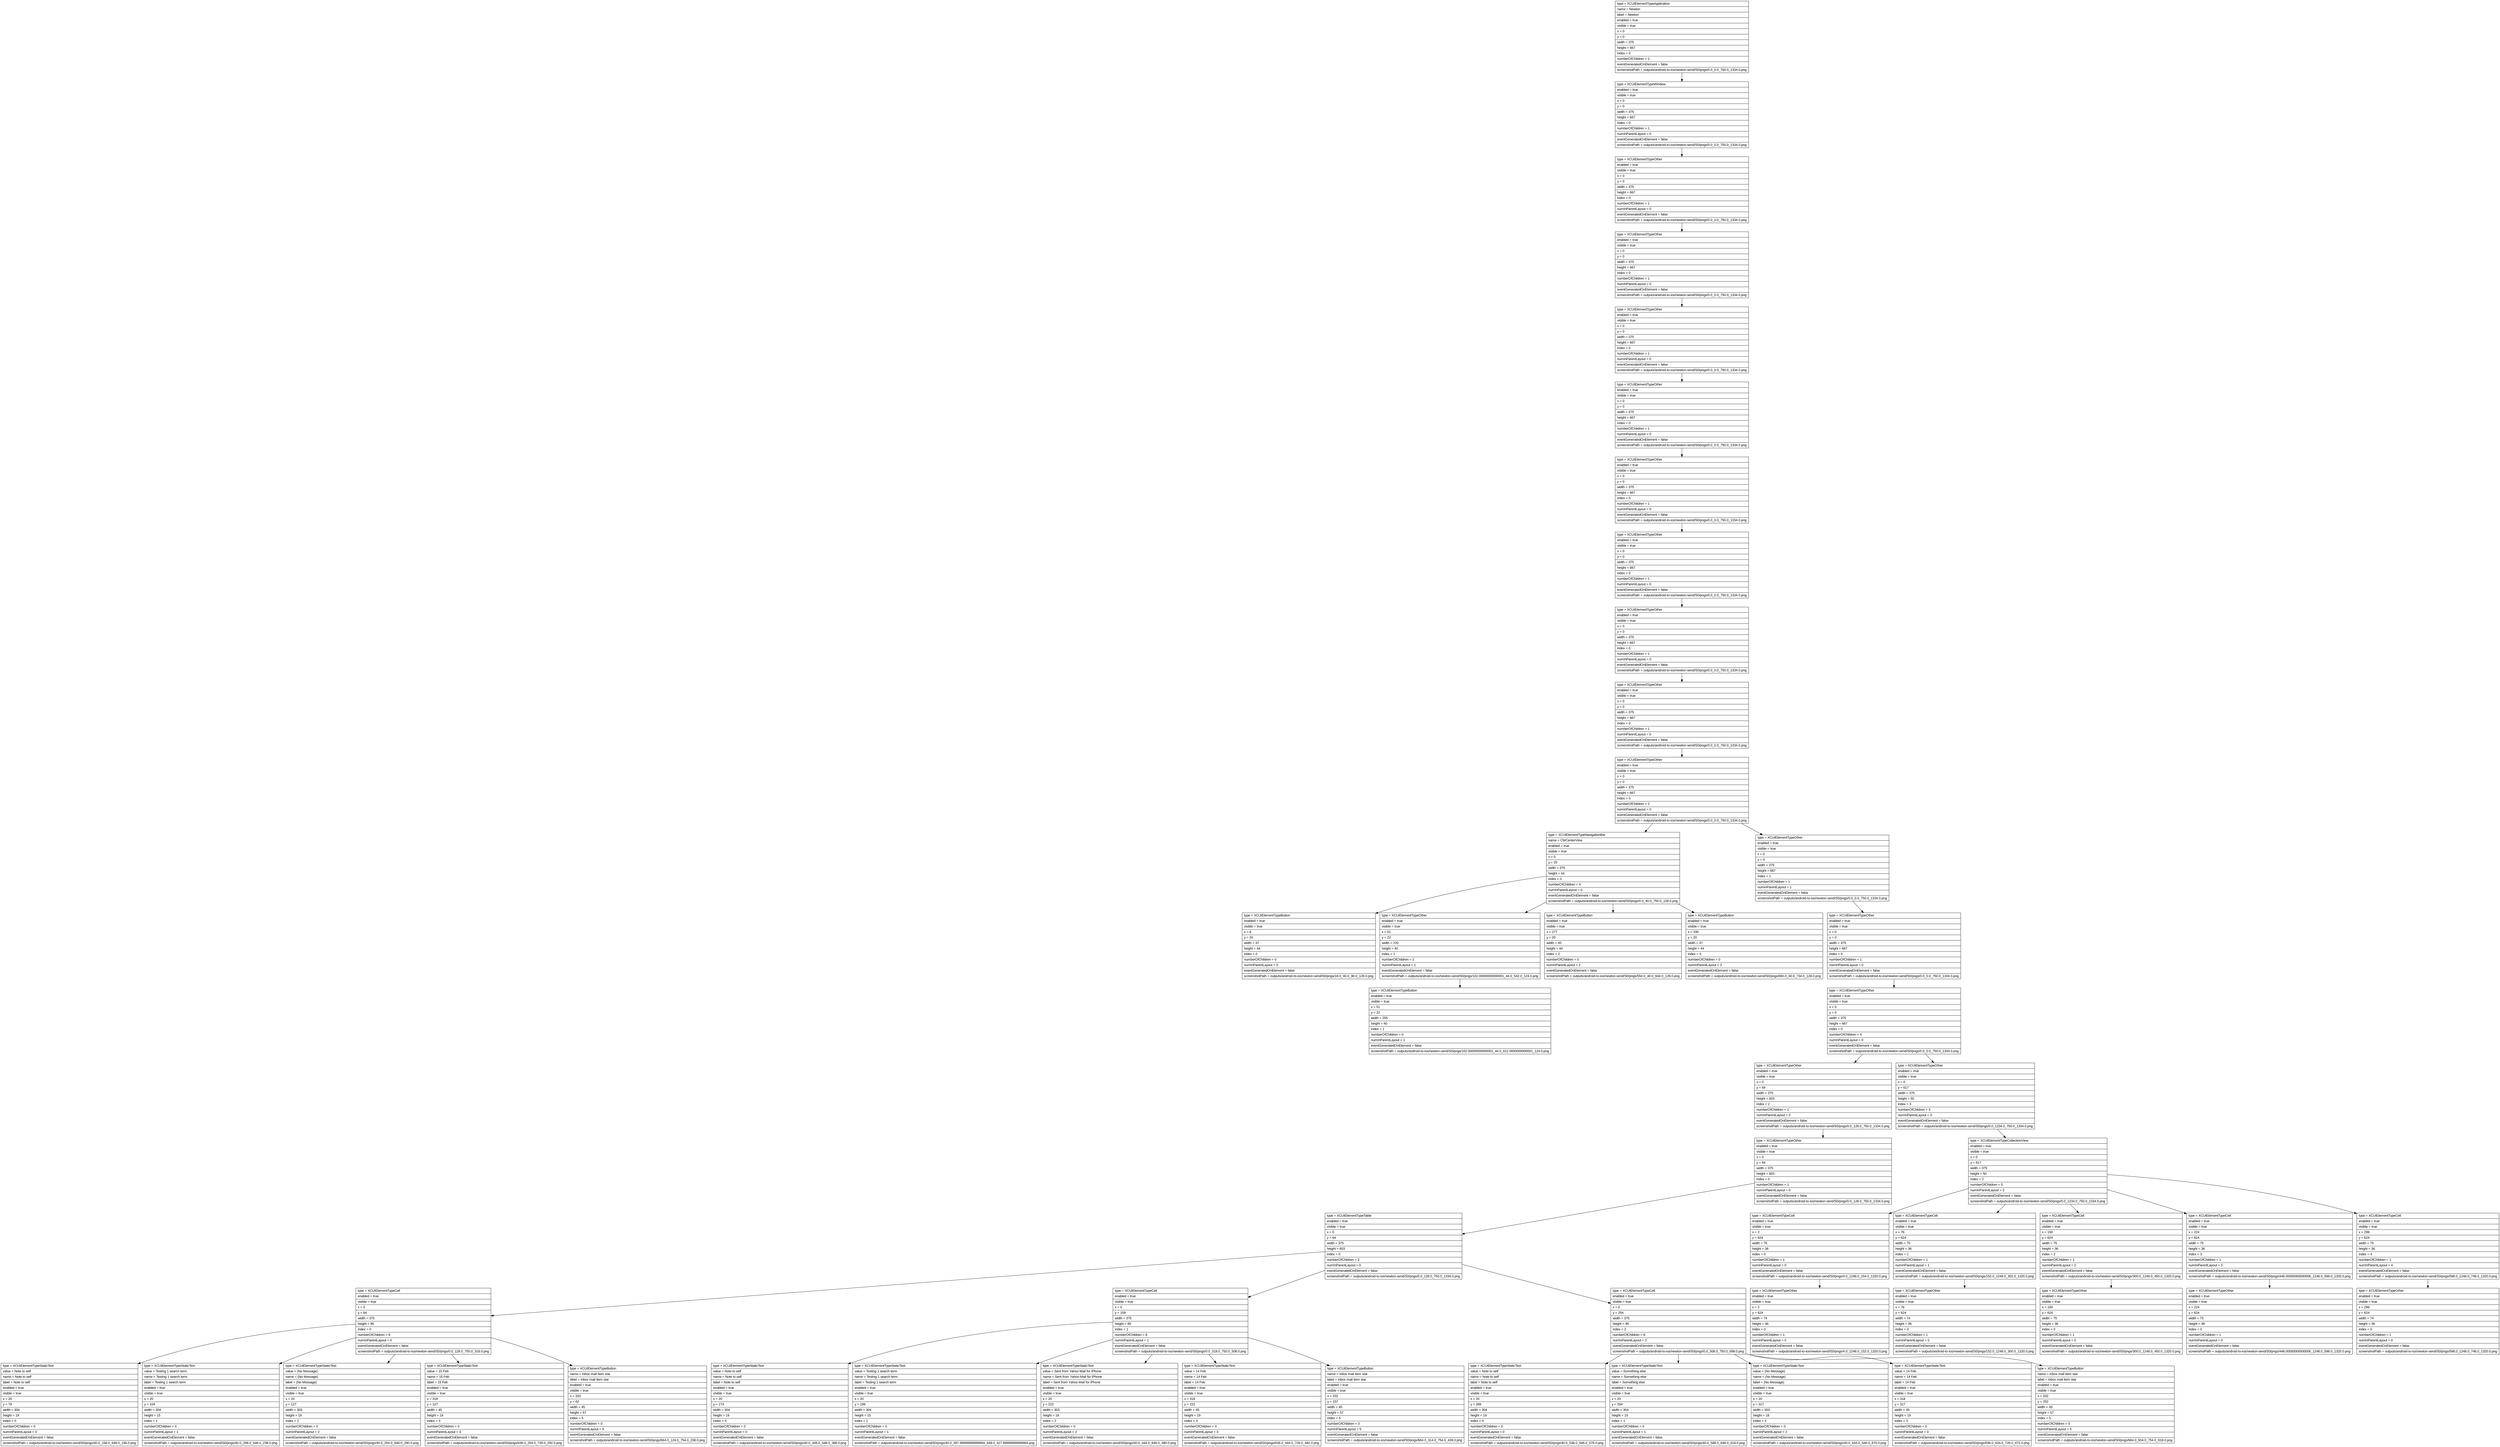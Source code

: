 digraph Layout {

	node [shape=record fontname=Arial];

	0	[label="{type = XCUIElementTypeApplication\l|name = Newton\l|label = Newton\l|enabled = true\l|visible = true\l|x = 0\l|y = 0\l|width = 375\l|height = 667\l|index = 0\l|numberOfChildren = 2\l|eventGeneratedOnElement = false \l|screenshotPath = outputs/android-to-ios/newton-send/S0/pngs/0.0_0.0_750.0_1334.0.png\l}"]
	1	[label="{type = XCUIElementTypeWindow\l|enabled = true\l|visible = true\l|x = 0\l|y = 0\l|width = 375\l|height = 667\l|index = 0\l|numberOfChildren = 1\l|numInParentLayout = 0\l|eventGeneratedOnElement = false \l|screenshotPath = outputs/android-to-ios/newton-send/S0/pngs/0.0_0.0_750.0_1334.0.png\l}"]
	2	[label="{type = XCUIElementTypeOther\l|enabled = true\l|visible = true\l|x = 0\l|y = 0\l|width = 375\l|height = 667\l|index = 0\l|numberOfChildren = 1\l|numInParentLayout = 0\l|eventGeneratedOnElement = false \l|screenshotPath = outputs/android-to-ios/newton-send/S0/pngs/0.0_0.0_750.0_1334.0.png\l}"]
	3	[label="{type = XCUIElementTypeOther\l|enabled = true\l|visible = true\l|x = 0\l|y = 0\l|width = 375\l|height = 667\l|index = 0\l|numberOfChildren = 1\l|numInParentLayout = 0\l|eventGeneratedOnElement = false \l|screenshotPath = outputs/android-to-ios/newton-send/S0/pngs/0.0_0.0_750.0_1334.0.png\l}"]
	4	[label="{type = XCUIElementTypeOther\l|enabled = true\l|visible = true\l|x = 0\l|y = 0\l|width = 375\l|height = 667\l|index = 0\l|numberOfChildren = 1\l|numInParentLayout = 0\l|eventGeneratedOnElement = false \l|screenshotPath = outputs/android-to-ios/newton-send/S0/pngs/0.0_0.0_750.0_1334.0.png\l}"]
	5	[label="{type = XCUIElementTypeOther\l|enabled = true\l|visible = true\l|x = 0\l|y = 0\l|width = 375\l|height = 667\l|index = 0\l|numberOfChildren = 1\l|numInParentLayout = 0\l|eventGeneratedOnElement = false \l|screenshotPath = outputs/android-to-ios/newton-send/S0/pngs/0.0_0.0_750.0_1334.0.png\l}"]
	6	[label="{type = XCUIElementTypeOther\l|enabled = true\l|visible = true\l|x = 0\l|y = 0\l|width = 375\l|height = 667\l|index = 0\l|numberOfChildren = 1\l|numInParentLayout = 0\l|eventGeneratedOnElement = false \l|screenshotPath = outputs/android-to-ios/newton-send/S0/pngs/0.0_0.0_750.0_1334.0.png\l}"]
	7	[label="{type = XCUIElementTypeOther\l|enabled = true\l|visible = true\l|x = 0\l|y = 0\l|width = 375\l|height = 667\l|index = 0\l|numberOfChildren = 1\l|numInParentLayout = 0\l|eventGeneratedOnElement = false \l|screenshotPath = outputs/android-to-ios/newton-send/S0/pngs/0.0_0.0_750.0_1334.0.png\l}"]
	8	[label="{type = XCUIElementTypeOther\l|enabled = true\l|visible = true\l|x = 0\l|y = 0\l|width = 375\l|height = 667\l|index = 0\l|numberOfChildren = 1\l|numInParentLayout = 0\l|eventGeneratedOnElement = false \l|screenshotPath = outputs/android-to-ios/newton-send/S0/pngs/0.0_0.0_750.0_1334.0.png\l}"]
	9	[label="{type = XCUIElementTypeOther\l|enabled = true\l|visible = true\l|x = 0\l|y = 0\l|width = 375\l|height = 667\l|index = 0\l|numberOfChildren = 1\l|numInParentLayout = 0\l|eventGeneratedOnElement = false \l|screenshotPath = outputs/android-to-ios/newton-send/S0/pngs/0.0_0.0_750.0_1334.0.png\l}"]
	10	[label="{type = XCUIElementTypeOther\l|enabled = true\l|visible = true\l|x = 0\l|y = 0\l|width = 375\l|height = 667\l|index = 0\l|numberOfChildren = 2\l|numInParentLayout = 0\l|eventGeneratedOnElement = false \l|screenshotPath = outputs/android-to-ios/newton-send/S0/pngs/0.0_0.0_750.0_1334.0.png\l}"]
	11	[label="{type = XCUIElementTypeNavigationBar\l|name = CMCenterView\l|enabled = true\l|visible = true\l|x = 0\l|y = 20\l|width = 375\l|height = 44\l|index = 0\l|numberOfChildren = 4\l|numInParentLayout = 0\l|eventGeneratedOnElement = false \l|screenshotPath = outputs/android-to-ios/newton-send/S0/pngs/0.0_40.0_750.0_128.0.png\l}"]
	12	[label="{type = XCUIElementTypeOther\l|enabled = true\l|visible = true\l|x = 0\l|y = 0\l|width = 375\l|height = 667\l|index = 1\l|numberOfChildren = 1\l|numInParentLayout = 1\l|eventGeneratedOnElement = false \l|screenshotPath = outputs/android-to-ios/newton-send/S0/pngs/0.0_0.0_750.0_1334.0.png\l}"]
	13	[label="{type = XCUIElementTypeButton\l|enabled = true\l|visible = true\l|x = 8\l|y = 20\l|width = 37\l|height = 44\l|index = 0\l|numberOfChildren = 0\l|numInParentLayout = 0\l|eventGeneratedOnElement = false \l|screenshotPath = outputs/android-to-ios/newton-send/S0/pngs/16.0_40.0_90.0_128.0.png\l}"]
	14	[label="{type = XCUIElementTypeOther\l|enabled = true\l|visible = true\l|x = 51\l|y = 22\l|width = 220\l|height = 40\l|index = 1\l|numberOfChildren = 2\l|numInParentLayout = 1\l|eventGeneratedOnElement = false \l|screenshotPath = outputs/android-to-ios/newton-send/S0/pngs/102.00000000000001_44.0_542.0_124.0.png\l}"]
	15	[label="{type = XCUIElementTypeButton\l|enabled = true\l|visible = true\l|x = 277\l|y = 20\l|width = 45\l|height = 44\l|index = 2\l|numberOfChildren = 0\l|numInParentLayout = 2\l|eventGeneratedOnElement = false \l|screenshotPath = outputs/android-to-ios/newton-send/S0/pngs/554.0_40.0_644.0_128.0.png\l}"]
	16	[label="{type = XCUIElementTypeButton\l|enabled = true\l|visible = true\l|x = 330\l|y = 20\l|width = 37\l|height = 44\l|index = 3\l|numberOfChildren = 0\l|numInParentLayout = 3\l|eventGeneratedOnElement = false \l|screenshotPath = outputs/android-to-ios/newton-send/S0/pngs/660.0_40.0_734.0_128.0.png\l}"]
	17	[label="{type = XCUIElementTypeOther\l|enabled = true\l|visible = true\l|x = 0\l|y = 0\l|width = 375\l|height = 667\l|index = 0\l|numberOfChildren = 1\l|numInParentLayout = 0\l|eventGeneratedOnElement = false \l|screenshotPath = outputs/android-to-ios/newton-send/S0/pngs/0.0_0.0_750.0_1334.0.png\l}"]
	18	[label="{type = XCUIElementTypeButton\l|enabled = true\l|visible = true\l|x = 51\l|y = 22\l|width = 255\l|height = 40\l|index = 1\l|numberOfChildren = 0\l|numInParentLayout = 1\l|eventGeneratedOnElement = false \l|screenshotPath = outputs/android-to-ios/newton-send/S0/pngs/102.00000000000001_44.0_612.0000000000001_124.0.png\l}"]
	19	[label="{type = XCUIElementTypeOther\l|enabled = true\l|visible = true\l|x = 0\l|y = 0\l|width = 375\l|height = 667\l|index = 0\l|numberOfChildren = 4\l|numInParentLayout = 0\l|eventGeneratedOnElement = false \l|screenshotPath = outputs/android-to-ios/newton-send/S0/pngs/0.0_0.0_750.0_1334.0.png\l}"]
	20	[label="{type = XCUIElementTypeOther\l|enabled = true\l|visible = true\l|x = 0\l|y = 64\l|width = 375\l|height = 603\l|index = 2\l|numberOfChildren = 1\l|numInParentLayout = 2\l|eventGeneratedOnElement = false \l|screenshotPath = outputs/android-to-ios/newton-send/S0/pngs/0.0_128.0_750.0_1334.0.png\l}"]
	21	[label="{type = XCUIElementTypeOther\l|enabled = true\l|visible = true\l|x = 0\l|y = 617\l|width = 375\l|height = 50\l|index = 3\l|numberOfChildren = 3\l|numInParentLayout = 3\l|eventGeneratedOnElement = false \l|screenshotPath = outputs/android-to-ios/newton-send/S0/pngs/0.0_1234.0_750.0_1334.0.png\l}"]
	22	[label="{type = XCUIElementTypeOther\l|enabled = true\l|visible = true\l|x = 0\l|y = 64\l|width = 375\l|height = 603\l|index = 0\l|numberOfChildren = 1\l|numInParentLayout = 0\l|eventGeneratedOnElement = false \l|screenshotPath = outputs/android-to-ios/newton-send/S0/pngs/0.0_128.0_750.0_1334.0.png\l}"]
	23	[label="{type = XCUIElementTypeCollectionView\l|enabled = true\l|visible = true\l|x = 0\l|y = 617\l|width = 375\l|height = 50\l|index = 2\l|numberOfChildren = 5\l|numInParentLayout = 2\l|eventGeneratedOnElement = false \l|screenshotPath = outputs/android-to-ios/newton-send/S0/pngs/0.0_1234.0_750.0_1334.0.png\l}"]
	24	[label="{type = XCUIElementTypeTable\l|enabled = true\l|visible = true\l|x = 0\l|y = 64\l|width = 375\l|height = 603\l|index = 0\l|numberOfChildren = 3\l|numInParentLayout = 0\l|eventGeneratedOnElement = false \l|screenshotPath = outputs/android-to-ios/newton-send/S0/pngs/0.0_128.0_750.0_1334.0.png\l}"]
	25	[label="{type = XCUIElementTypeCell\l|enabled = true\l|visible = true\l|x = 2\l|y = 624\l|width = 75\l|height = 36\l|index = 0\l|numberOfChildren = 1\l|numInParentLayout = 0\l|eventGeneratedOnElement = false \l|screenshotPath = outputs/android-to-ios/newton-send/S0/pngs/4.0_1248.0_154.0_1320.0.png\l}"]
	26	[label="{type = XCUIElementTypeCell\l|enabled = true\l|visible = true\l|x = 76\l|y = 624\l|width = 75\l|height = 36\l|index = 1\l|numberOfChildren = 1\l|numInParentLayout = 1\l|eventGeneratedOnElement = false \l|screenshotPath = outputs/android-to-ios/newton-send/S0/pngs/152.0_1248.0_302.0_1320.0.png\l}"]
	27	[label="{type = XCUIElementTypeCell\l|enabled = true\l|visible = true\l|x = 150\l|y = 624\l|width = 75\l|height = 36\l|index = 2\l|numberOfChildren = 1\l|numInParentLayout = 2\l|eventGeneratedOnElement = false \l|screenshotPath = outputs/android-to-ios/newton-send/S0/pngs/300.0_1248.0_450.0_1320.0.png\l}"]
	28	[label="{type = XCUIElementTypeCell\l|enabled = true\l|visible = true\l|x = 224\l|y = 624\l|width = 75\l|height = 36\l|index = 3\l|numberOfChildren = 1\l|numInParentLayout = 3\l|eventGeneratedOnElement = false \l|screenshotPath = outputs/android-to-ios/newton-send/S0/pngs/448.00000000000006_1248.0_598.0_1320.0.png\l}"]
	29	[label="{type = XCUIElementTypeCell\l|enabled = true\l|visible = true\l|x = 299\l|y = 624\l|width = 75\l|height = 36\l|index = 4\l|numberOfChildren = 1\l|numInParentLayout = 4\l|eventGeneratedOnElement = false \l|screenshotPath = outputs/android-to-ios/newton-send/S0/pngs/598.0_1248.0_748.0_1320.0.png\l}"]
	30	[label="{type = XCUIElementTypeCell\l|enabled = true\l|visible = true\l|x = 0\l|y = 64\l|width = 375\l|height = 95\l|index = 0\l|numberOfChildren = 8\l|numInParentLayout = 0\l|eventGeneratedOnElement = false \l|screenshotPath = outputs/android-to-ios/newton-send/S0/pngs/0.0_128.0_750.0_318.0.png\l}"]
	31	[label="{type = XCUIElementTypeCell\l|enabled = true\l|visible = true\l|x = 0\l|y = 159\l|width = 375\l|height = 95\l|index = 1\l|numberOfChildren = 8\l|numInParentLayout = 1\l|eventGeneratedOnElement = false \l|screenshotPath = outputs/android-to-ios/newton-send/S0/pngs/0.0_318.0_750.0_508.0.png\l}"]
	32	[label="{type = XCUIElementTypeCell\l|enabled = true\l|visible = true\l|x = 0\l|y = 254\l|width = 375\l|height = 95\l|index = 2\l|numberOfChildren = 8\l|numInParentLayout = 2\l|eventGeneratedOnElement = false \l|screenshotPath = outputs/android-to-ios/newton-send/S0/pngs/0.0_508.0_750.0_698.0.png\l}"]
	33	[label="{type = XCUIElementTypeOther\l|enabled = true\l|visible = true\l|x = 2\l|y = 624\l|width = 74\l|height = 36\l|index = 0\l|numberOfChildren = 1\l|numInParentLayout = 0\l|eventGeneratedOnElement = false \l|screenshotPath = outputs/android-to-ios/newton-send/S0/pngs/4.0_1248.0_152.0_1320.0.png\l}"]
	34	[label="{type = XCUIElementTypeOther\l|enabled = true\l|visible = true\l|x = 76\l|y = 624\l|width = 74\l|height = 36\l|index = 0\l|numberOfChildren = 1\l|numInParentLayout = 0\l|eventGeneratedOnElement = false \l|screenshotPath = outputs/android-to-ios/newton-send/S0/pngs/152.0_1248.0_300.0_1320.0.png\l}"]
	35	[label="{type = XCUIElementTypeOther\l|enabled = true\l|visible = true\l|x = 150\l|y = 624\l|width = 75\l|height = 36\l|index = 0\l|numberOfChildren = 1\l|numInParentLayout = 0\l|eventGeneratedOnElement = false \l|screenshotPath = outputs/android-to-ios/newton-send/S0/pngs/300.0_1248.0_450.0_1320.0.png\l}"]
	36	[label="{type = XCUIElementTypeOther\l|enabled = true\l|visible = true\l|x = 224\l|y = 624\l|width = 75\l|height = 36\l|index = 0\l|numberOfChildren = 1\l|numInParentLayout = 0\l|eventGeneratedOnElement = false \l|screenshotPath = outputs/android-to-ios/newton-send/S0/pngs/448.00000000000006_1248.0_598.0_1320.0.png\l}"]
	37	[label="{type = XCUIElementTypeOther\l|enabled = true\l|visible = true\l|x = 299\l|y = 624\l|width = 74\l|height = 36\l|index = 0\l|numberOfChildren = 1\l|numInParentLayout = 0\l|eventGeneratedOnElement = false \l|screenshotPath = outputs/android-to-ios/newton-send/S0/pngs/598.0_1248.0_746.0_1320.0.png\l}"]
	38	[label="{type = XCUIElementTypeStaticText\l|value = Note to self\l|name = Note to self\l|label = Note to self\l|enabled = true\l|visible = true\l|x = 20\l|y = 79\l|width = 304\l|height = 19\l|index = 0\l|numberOfChildren = 0\l|numInParentLayout = 0\l|eventGeneratedOnElement = false \l|screenshotPath = outputs/android-to-ios/newton-send/S0/pngs/40.0_158.0_648.0_196.0.png\l}"]
	39	[label="{type = XCUIElementTypeStaticText\l|value = Testing 1 search term\l|name = Testing 1 search term\l|label = Testing 1 search term\l|enabled = true\l|visible = true\l|x = 20\l|y = 104\l|width = 304\l|height = 15\l|index = 1\l|numberOfChildren = 0\l|numInParentLayout = 1\l|eventGeneratedOnElement = false \l|screenshotPath = outputs/android-to-ios/newton-send/S0/pngs/40.0_208.0_648.0_238.0.png\l}"]
	40	[label="{type = XCUIElementTypeStaticText\l|value = (No Message)\l|name = (No Message)\l|label = (No Message)\l|enabled = true\l|visible = true\l|x = 20\l|y = 127\l|width = 303\l|height = 18\l|index = 2\l|numberOfChildren = 0\l|numInParentLayout = 2\l|eventGeneratedOnElement = false \l|screenshotPath = outputs/android-to-ios/newton-send/S0/pngs/40.0_254.0_646.0_290.0.png\l}"]
	41	[label="{type = XCUIElementTypeStaticText\l|value = 15 Feb\l|name = 15 Feb\l|label = 15 Feb\l|enabled = true\l|visible = true\l|x = 318\l|y = 127\l|width = 45\l|height = 19\l|index = 3\l|numberOfChildren = 0\l|numInParentLayout = 3\l|eventGeneratedOnElement = false \l|screenshotPath = outputs/android-to-ios/newton-send/S0/pngs/636.0_254.0_726.0_292.0.png\l}"]
	42	[label="{type = XCUIElementTypeButton\l|name = inbox mail item star\l|label = inbox mail item star\l|enabled = true\l|visible = true\l|x = 332\l|y = 62\l|width = 45\l|height = 57\l|index = 5\l|numberOfChildren = 0\l|numInParentLayout = 5\l|eventGeneratedOnElement = false \l|screenshotPath = outputs/android-to-ios/newton-send/S0/pngs/664.0_124.0_754.0_238.0.png\l}"]
	43	[label="{type = XCUIElementTypeStaticText\l|value = Note to self\l|name = Note to self\l|label = Note to self\l|enabled = true\l|visible = true\l|x = 20\l|y = 174\l|width = 304\l|height = 19\l|index = 0\l|numberOfChildren = 0\l|numInParentLayout = 0\l|eventGeneratedOnElement = false \l|screenshotPath = outputs/android-to-ios/newton-send/S0/pngs/40.0_348.0_648.0_386.0.png\l}"]
	44	[label="{type = XCUIElementTypeStaticText\l|value = Testing 1 search term\l|name = Testing 1 search term\l|label = Testing 1 search term\l|enabled = true\l|visible = true\l|x = 20\l|y = 199\l|width = 304\l|height = 15\l|index = 1\l|numberOfChildren = 0\l|numInParentLayout = 1\l|eventGeneratedOnElement = false \l|screenshotPath = outputs/android-to-ios/newton-send/S0/pngs/40.0_397.99999999999994_648.0_427.99999999999994.png\l}"]
	45	[label="{type = XCUIElementTypeStaticText\l|value = Sent from Yahoo Mail for iPhone\l|name = Sent from Yahoo Mail for iPhone\l|label = Sent from Yahoo Mail for iPhone\l|enabled = true\l|visible = true\l|x = 20\l|y = 222\l|width = 303\l|height = 18\l|index = 2\l|numberOfChildren = 0\l|numInParentLayout = 2\l|eventGeneratedOnElement = false \l|screenshotPath = outputs/android-to-ios/newton-send/S0/pngs/40.0_444.0_646.0_480.0.png\l}"]
	46	[label="{type = XCUIElementTypeStaticText\l|value = 14 Feb\l|name = 14 Feb\l|label = 14 Feb\l|enabled = true\l|visible = true\l|x = 318\l|y = 222\l|width = 45\l|height = 19\l|index = 3\l|numberOfChildren = 0\l|numInParentLayout = 3\l|eventGeneratedOnElement = false \l|screenshotPath = outputs/android-to-ios/newton-send/S0/pngs/636.0_444.0_726.0_482.0.png\l}"]
	47	[label="{type = XCUIElementTypeButton\l|name = inbox mail item star\l|label = inbox mail item star\l|enabled = true\l|visible = true\l|x = 332\l|y = 157\l|width = 45\l|height = 57\l|index = 5\l|numberOfChildren = 0\l|numInParentLayout = 5\l|eventGeneratedOnElement = false \l|screenshotPath = outputs/android-to-ios/newton-send/S0/pngs/664.0_314.0_754.0_428.0.png\l}"]
	48	[label="{type = XCUIElementTypeStaticText\l|value = Note to self\l|name = Note to self\l|label = Note to self\l|enabled = true\l|visible = true\l|x = 20\l|y = 269\l|width = 304\l|height = 19\l|index = 0\l|numberOfChildren = 0\l|numInParentLayout = 0\l|eventGeneratedOnElement = false \l|screenshotPath = outputs/android-to-ios/newton-send/S0/pngs/40.0_538.0_648.0_576.0.png\l}"]
	49	[label="{type = XCUIElementTypeStaticText\l|value = Something else\l|name = Something else\l|label = Something else\l|enabled = true\l|visible = true\l|x = 20\l|y = 294\l|width = 304\l|height = 15\l|index = 1\l|numberOfChildren = 0\l|numInParentLayout = 1\l|eventGeneratedOnElement = false \l|screenshotPath = outputs/android-to-ios/newton-send/S0/pngs/40.0_588.0_648.0_618.0.png\l}"]
	50	[label="{type = XCUIElementTypeStaticText\l|value = (No Message)\l|name = (No Message)\l|label = (No Message)\l|enabled = true\l|visible = true\l|x = 20\l|y = 317\l|width = 303\l|height = 18\l|index = 2\l|numberOfChildren = 0\l|numInParentLayout = 2\l|eventGeneratedOnElement = false \l|screenshotPath = outputs/android-to-ios/newton-send/S0/pngs/40.0_634.0_646.0_670.0.png\l}"]
	51	[label="{type = XCUIElementTypeStaticText\l|value = 14 Feb\l|name = 14 Feb\l|label = 14 Feb\l|enabled = true\l|visible = true\l|x = 318\l|y = 317\l|width = 45\l|height = 19\l|index = 3\l|numberOfChildren = 0\l|numInParentLayout = 3\l|eventGeneratedOnElement = false \l|screenshotPath = outputs/android-to-ios/newton-send/S0/pngs/636.0_634.0_726.0_672.0.png\l}"]
	52	[label="{type = XCUIElementTypeButton\l|name = inbox mail item star\l|label = inbox mail item star\l|enabled = true\l|visible = true\l|x = 332\l|y = 252\l|width = 45\l|height = 57\l|index = 5\l|numberOfChildren = 0\l|numInParentLayout = 5\l|eventGeneratedOnElement = false \l|screenshotPath = outputs/android-to-ios/newton-send/S0/pngs/664.0_504.0_754.0_618.0.png\l}"]


	0 -> 1
	1 -> 2
	2 -> 3
	3 -> 4
	4 -> 5
	5 -> 6
	6 -> 7
	7 -> 8
	8 -> 9
	9 -> 10
	10 -> 11
	10 -> 12
	11 -> 13
	11 -> 14
	11 -> 15
	11 -> 16
	12 -> 17
	14 -> 18
	17 -> 19
	19 -> 20
	19 -> 21
	20 -> 22
	21 -> 23
	22 -> 24
	23 -> 25
	23 -> 26
	23 -> 27
	23 -> 28
	23 -> 29
	24 -> 30
	24 -> 31
	24 -> 32
	25 -> 33
	26 -> 34
	27 -> 35
	28 -> 36
	29 -> 37
	30 -> 38
	30 -> 39
	30 -> 40
	30 -> 41
	30 -> 42
	31 -> 43
	31 -> 44
	31 -> 45
	31 -> 46
	31 -> 47
	32 -> 48
	32 -> 49
	32 -> 50
	32 -> 51
	32 -> 52


}